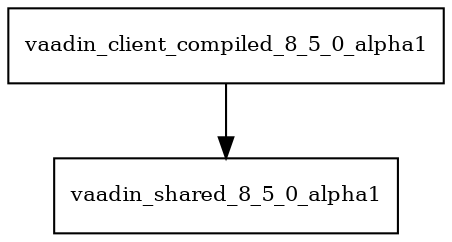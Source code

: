 digraph vaadin_client_compiled_8_5_0_alpha1_dependencies {
  node [shape = box, fontsize=10.0];
  vaadin_client_compiled_8_5_0_alpha1 -> vaadin_shared_8_5_0_alpha1;
}
